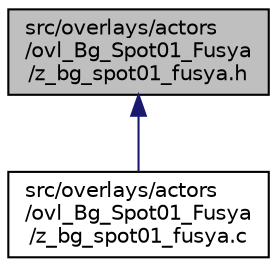 digraph "src/overlays/actors/ovl_Bg_Spot01_Fusya/z_bg_spot01_fusya.h"
{
 // LATEX_PDF_SIZE
  edge [fontname="Helvetica",fontsize="10",labelfontname="Helvetica",labelfontsize="10"];
  node [fontname="Helvetica",fontsize="10",shape=record];
  Node1 [label="src/overlays/actors\l/ovl_Bg_Spot01_Fusya\l/z_bg_spot01_fusya.h",height=0.2,width=0.4,color="black", fillcolor="grey75", style="filled", fontcolor="black",tooltip=" "];
  Node1 -> Node2 [dir="back",color="midnightblue",fontsize="10",style="solid",fontname="Helvetica"];
  Node2 [label="src/overlays/actors\l/ovl_Bg_Spot01_Fusya\l/z_bg_spot01_fusya.c",height=0.2,width=0.4,color="black", fillcolor="white", style="filled",URL="$d0/d9c/z__bg__spot01__fusya_8c.html",tooltip=" "];
}
